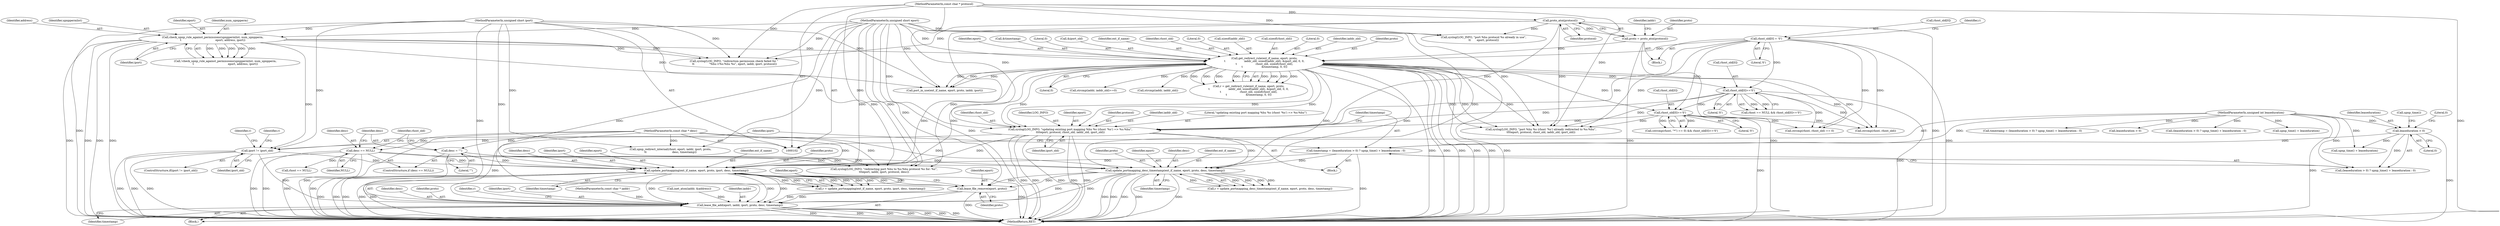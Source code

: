 digraph "0_miniupnp_f321c2066b96d18afa5158dfa2d2873a2957ef38@API" {
"1000279" [label="(Call,lease_file_remove(eport, proto))"];
"1000257" [label="(Call,update_portmapping(ext_if_name, eport, proto, iport, desc, timestamp))"];
"1000170" [label="(Call,get_redirect_rule(ext_if_name, eport, proto,\n\t                      iaddr_old, sizeof(iaddr_old), &iport_old, 0, 0,\n\t                      rhost_old, sizeof(rhost_old),\n\t                      &timestamp, 0, 0))"];
"1000139" [label="(Call,check_upnp_rule_against_permissions(upnppermlist, num_upnpperm,\n\t                                        eport, address, iport))"];
"1000104" [label="(MethodParameterIn,unsigned short eport)"];
"1000106" [label="(MethodParameterIn,unsigned short iport)"];
"1000118" [label="(Call,proto = proto_atoi(protocol))"];
"1000120" [label="(Call,proto_atoi(protocol))"];
"1000107" [label="(MethodParameterIn,const char * protocol)"];
"1000163" [label="(Call,rhost_old[0] = '\0')"];
"1000232" [label="(Call,syslog(LOG_INFO, \"updating existing port mapping %hu %s (rhost '%s') => %s:%hu\",\n\t\t\t\teport, protocol, rhost_old, iaddr_old, iport_old))"];
"1000205" [label="(Call,rhost_old[0]=='\0')"];
"1000219" [label="(Call,rhost_old[0]=='\0')"];
"1000251" [label="(Call,iport != iport_old)"];
"1000157" [label="(Call,desc == NULL)"];
"1000108" [label="(MethodParameterIn,const char * desc)"];
"1000160" [label="(Call,desc = \"\")"];
"1000240" [label="(Call,timestamp = (leaseduration > 0) ? upnp_time() + leaseduration : 0)"];
"1000243" [label="(Call,leaseduration > 0)"];
"1000109" [label="(MethodParameterIn,unsigned int leaseduration)"];
"1000268" [label="(Call,update_portmapping_desc_timestamp(ext_if_name, eport, proto, desc, timestamp))"];
"1000282" [label="(Call,lease_file_add(eport, iaddr, iport, proto, desc, timestamp))"];
"1000108" [label="(MethodParameterIn,const char * desc)"];
"1000249" [label="(Literal,0)"];
"1000109" [label="(MethodParameterIn,unsigned int leaseduration)"];
"1000235" [label="(Identifier,eport)"];
"1000243" [label="(Call,leaseduration > 0)"];
"1000288" [label="(Identifier,timestamp)"];
"1000120" [label="(Call,proto_atoi(protocol))"];
"1000286" [label="(Identifier,proto)"];
"1000180" [label="(Literal,0)"];
"1000293" [label="(Call,syslog(LOG_INFO, \"port %hu %s (rhost '%s') already redirected to %s:%hu\",\n\t\t\t\teport, protocol, rhost_old, iaddr_old, iport_old))"];
"1000187" [label="(Literal,0)"];
"1000175" [label="(Call,sizeof(iaddr_old))"];
"1000352" [label="(MethodReturn,RET)"];
"1000161" [label="(Identifier,desc)"];
"1000158" [label="(Identifier,desc)"];
"1000271" [label="(Identifier,proto)"];
"1000139" [label="(Call,check_upnp_rule_against_permissions(upnppermlist, num_upnpperm,\n\t                                        eport, address, iport))"];
"1000162" [label="(Literal,\"\")"];
"1000104" [label="(MethodParameterIn,unsigned short eport)"];
"1000290" [label="(Identifier,r)"];
"1000285" [label="(Identifier,iport)"];
"1000226" [label="(Call,strcmp(rhost, rhost_old) == 0)"];
"1000307" [label="(Call,port_in_use(ext_if_name, eport, proto, iaddr, iport))"];
"1000206" [label="(Call,rhost_old[0])"];
"1000125" [label="(Identifier,iaddr)"];
"1000182" [label="(Call,sizeof(rhost_old))"];
"1000179" [label="(Literal,0)"];
"1000232" [label="(Call,syslog(LOG_INFO, \"updating existing port mapping %hu %s (rhost '%s') => %s:%hu\",\n\t\t\t\teport, protocol, rhost_old, iaddr_old, iport_old))"];
"1000144" [label="(Identifier,iport)"];
"1000266" [label="(Call,r = update_portmapping_desc_timestamp(ext_if_name, eport, proto, desc, timestamp))"];
"1000205" [label="(Call,rhost_old[0]=='\0')"];
"1000174" [label="(Identifier,iaddr_old)"];
"1000253" [label="(Identifier,iport_old)"];
"1000236" [label="(Identifier,protocol)"];
"1000256" [label="(Identifier,r)"];
"1000118" [label="(Call,proto = proto_atoi(protocol))"];
"1000255" [label="(Call,r = update_portmapping(ext_if_name, eport, proto, iport, desc, timestamp))"];
"1000173" [label="(Identifier,proto)"];
"1000227" [label="(Call,strcmp(rhost, rhost_old))"];
"1000159" [label="(Identifier,NULL)"];
"1000165" [label="(Identifier,rhost_old)"];
"1000246" [label="(Call,upnp_time() + leaseduration)"];
"1000238" [label="(Identifier,iaddr_old)"];
"1000172" [label="(Identifier,eport)"];
"1000259" [label="(Identifier,eport)"];
"1000231" [label="(Block,)"];
"1000344" [label="(Call,upnp_redirect_internal(rhost, eport, iaddr, iport, proto,\n\t\t                              desc, timestamp))"];
"1000280" [label="(Identifier,eport)"];
"1000201" [label="(Call,rhost == NULL && rhost_old[0]=='\0')"];
"1000234" [label="(Literal,\"updating existing port mapping %hu %s (rhost '%s') => %s:%hu\")"];
"1000209" [label="(Literal,'\0')"];
"1000169" [label="(Identifier,r)"];
"1000164" [label="(Call,rhost_old[0])"];
"1000160" [label="(Call,desc = \"\")"];
"1000143" [label="(Identifier,address)"];
"1000105" [label="(MethodParameterIn,const char * iaddr)"];
"1000140" [label="(Identifier,upnppermlist)"];
"1000268" [label="(Call,update_portmapping_desc_timestamp(ext_if_name, eport, proto, desc, timestamp))"];
"1000184" [label="(Call,&timestamp)"];
"1000142" [label="(Identifier,eport)"];
"1000279" [label="(Call,lease_file_remove(eport, proto))"];
"1000244" [label="(Identifier,leaseduration)"];
"1000106" [label="(MethodParameterIn,unsigned short iport)"];
"1000315" [label="(Call,syslog(LOG_INFO, \"port %hu protocol %s already in use\",\n\t\t       eport, protocol))"];
"1000237" [label="(Identifier,rhost_old)"];
"1000110" [label="(Block,)"];
"1000325" [label="(Call,timestamp = (leaseduration > 0) ? upnp_time() + leaseduration : 0)"];
"1000270" [label="(Identifier,eport)"];
"1000240" [label="(Call,timestamp = (leaseduration > 0) ? upnp_time() + leaseduration : 0)"];
"1000141" [label="(Identifier,num_upnpperm)"];
"1000328" [label="(Call,leaseduration > 0)"];
"1000186" [label="(Literal,0)"];
"1000156" [label="(ControlStructure,if (desc == NULL))"];
"1000257" [label="(Call,update_portmapping(ext_if_name, eport, proto, iport, desc, timestamp))"];
"1000263" [label="(Identifier,timestamp)"];
"1000241" [label="(Identifier,timestamp)"];
"1000272" [label="(Identifier,desc)"];
"1000335" [label="(Call,syslog(LOG_INFO, \"redirecting port %hu to %s:%hu protocol %s for: %s\",\n\t\t\teport, iaddr, iport, protocol, desc))"];
"1000239" [label="(Identifier,iport_old)"];
"1000195" [label="(Call,strcmp(iaddr, iaddr_old)==0)"];
"1000107" [label="(MethodParameterIn,const char * protocol)"];
"1000177" [label="(Call,&iport_old)"];
"1000233" [label="(Identifier,LOG_INFO)"];
"1000252" [label="(Identifier,iport)"];
"1000171" [label="(Identifier,ext_if_name)"];
"1000202" [label="(Call,rhost == NULL)"];
"1000146" [label="(Call,syslog(LOG_INFO, \"redirection permission check failed for \"\n \t\t                 \"%hu->%s:%hu %s\", eport, iaddr, iport, protocol))"];
"1000327" [label="(Call,(leaseduration > 0) ? upnp_time() + leaseduration : 0)"];
"1000283" [label="(Identifier,eport)"];
"1000247" [label="(Call,upnp_time())"];
"1000138" [label="(Call,!check_upnp_rule_against_permissions(upnppermlist, num_upnpperm,\n\t                                        eport, address, iport))"];
"1000220" [label="(Call,rhost_old[0])"];
"1000219" [label="(Call,rhost_old[0]=='\0')"];
"1000170" [label="(Call,get_redirect_rule(ext_if_name, eport, proto,\n\t                      iaddr_old, sizeof(iaddr_old), &iport_old, 0, 0,\n\t                      rhost_old, sizeof(rhost_old),\n\t                      &timestamp, 0, 0))"];
"1000267" [label="(Identifier,r)"];
"1000163" [label="(Call,rhost_old[0] = '\0')"];
"1000223" [label="(Literal,'\0')"];
"1000278" [label="(Block,)"];
"1000157" [label="(Call,desc == NULL)"];
"1000242" [label="(Call,(leaseduration > 0) ? upnp_time() + leaseduration : 0)"];
"1000251" [label="(Call,iport != iport_old)"];
"1000167" [label="(Literal,'\0')"];
"1000196" [label="(Call,strcmp(iaddr, iaddr_old))"];
"1000119" [label="(Identifier,proto)"];
"1000124" [label="(Call,inet_aton(iaddr, &address))"];
"1000213" [label="(Call,(strcmp(rhost, \"*\") == 0) && rhost_old[0]=='\0')"];
"1000258" [label="(Identifier,ext_if_name)"];
"1000284" [label="(Identifier,iaddr)"];
"1000260" [label="(Identifier,proto)"];
"1000262" [label="(Identifier,desc)"];
"1000168" [label="(Call,r = get_redirect_rule(ext_if_name, eport, proto,\n\t                      iaddr_old, sizeof(iaddr_old), &iport_old, 0, 0,\n\t                      rhost_old, sizeof(rhost_old),\n\t                      &timestamp, 0, 0))"];
"1000281" [label="(Identifier,proto)"];
"1000269" [label="(Identifier,ext_if_name)"];
"1000282" [label="(Call,lease_file_add(eport, iaddr, iport, proto, desc, timestamp))"];
"1000287" [label="(Identifier,desc)"];
"1000273" [label="(Identifier,timestamp)"];
"1000261" [label="(Identifier,iport)"];
"1000181" [label="(Identifier,rhost_old)"];
"1000245" [label="(Literal,0)"];
"1000250" [label="(ControlStructure,if(iport != iport_old))"];
"1000331" [label="(Call,upnp_time() + leaseduration)"];
"1000121" [label="(Identifier,protocol)"];
"1000279" -> "1000278"  [label="AST: "];
"1000279" -> "1000281"  [label="CFG: "];
"1000280" -> "1000279"  [label="AST: "];
"1000281" -> "1000279"  [label="AST: "];
"1000283" -> "1000279"  [label="CFG: "];
"1000279" -> "1000352"  [label="DDG: "];
"1000257" -> "1000279"  [label="DDG: "];
"1000257" -> "1000279"  [label="DDG: "];
"1000268" -> "1000279"  [label="DDG: "];
"1000268" -> "1000279"  [label="DDG: "];
"1000104" -> "1000279"  [label="DDG: "];
"1000279" -> "1000282"  [label="DDG: "];
"1000279" -> "1000282"  [label="DDG: "];
"1000257" -> "1000255"  [label="AST: "];
"1000257" -> "1000263"  [label="CFG: "];
"1000258" -> "1000257"  [label="AST: "];
"1000259" -> "1000257"  [label="AST: "];
"1000260" -> "1000257"  [label="AST: "];
"1000261" -> "1000257"  [label="AST: "];
"1000262" -> "1000257"  [label="AST: "];
"1000263" -> "1000257"  [label="AST: "];
"1000255" -> "1000257"  [label="CFG: "];
"1000257" -> "1000352"  [label="DDG: "];
"1000257" -> "1000352"  [label="DDG: "];
"1000257" -> "1000352"  [label="DDG: "];
"1000257" -> "1000352"  [label="DDG: "];
"1000257" -> "1000352"  [label="DDG: "];
"1000257" -> "1000352"  [label="DDG: "];
"1000257" -> "1000255"  [label="DDG: "];
"1000257" -> "1000255"  [label="DDG: "];
"1000257" -> "1000255"  [label="DDG: "];
"1000257" -> "1000255"  [label="DDG: "];
"1000257" -> "1000255"  [label="DDG: "];
"1000257" -> "1000255"  [label="DDG: "];
"1000170" -> "1000257"  [label="DDG: "];
"1000170" -> "1000257"  [label="DDG: "];
"1000232" -> "1000257"  [label="DDG: "];
"1000104" -> "1000257"  [label="DDG: "];
"1000251" -> "1000257"  [label="DDG: "];
"1000106" -> "1000257"  [label="DDG: "];
"1000157" -> "1000257"  [label="DDG: "];
"1000160" -> "1000257"  [label="DDG: "];
"1000108" -> "1000257"  [label="DDG: "];
"1000240" -> "1000257"  [label="DDG: "];
"1000257" -> "1000282"  [label="DDG: "];
"1000257" -> "1000282"  [label="DDG: "];
"1000257" -> "1000282"  [label="DDG: "];
"1000170" -> "1000168"  [label="AST: "];
"1000170" -> "1000187"  [label="CFG: "];
"1000171" -> "1000170"  [label="AST: "];
"1000172" -> "1000170"  [label="AST: "];
"1000173" -> "1000170"  [label="AST: "];
"1000174" -> "1000170"  [label="AST: "];
"1000175" -> "1000170"  [label="AST: "];
"1000177" -> "1000170"  [label="AST: "];
"1000179" -> "1000170"  [label="AST: "];
"1000180" -> "1000170"  [label="AST: "];
"1000181" -> "1000170"  [label="AST: "];
"1000182" -> "1000170"  [label="AST: "];
"1000184" -> "1000170"  [label="AST: "];
"1000186" -> "1000170"  [label="AST: "];
"1000187" -> "1000170"  [label="AST: "];
"1000168" -> "1000170"  [label="CFG: "];
"1000170" -> "1000352"  [label="DDG: "];
"1000170" -> "1000352"  [label="DDG: "];
"1000170" -> "1000352"  [label="DDG: "];
"1000170" -> "1000352"  [label="DDG: "];
"1000170" -> "1000352"  [label="DDG: "];
"1000170" -> "1000352"  [label="DDG: "];
"1000170" -> "1000168"  [label="DDG: "];
"1000170" -> "1000168"  [label="DDG: "];
"1000170" -> "1000168"  [label="DDG: "];
"1000170" -> "1000168"  [label="DDG: "];
"1000170" -> "1000168"  [label="DDG: "];
"1000170" -> "1000168"  [label="DDG: "];
"1000170" -> "1000168"  [label="DDG: "];
"1000170" -> "1000168"  [label="DDG: "];
"1000139" -> "1000170"  [label="DDG: "];
"1000104" -> "1000170"  [label="DDG: "];
"1000118" -> "1000170"  [label="DDG: "];
"1000163" -> "1000170"  [label="DDG: "];
"1000170" -> "1000195"  [label="DDG: "];
"1000170" -> "1000196"  [label="DDG: "];
"1000170" -> "1000205"  [label="DDG: "];
"1000170" -> "1000219"  [label="DDG: "];
"1000170" -> "1000226"  [label="DDG: "];
"1000170" -> "1000227"  [label="DDG: "];
"1000170" -> "1000232"  [label="DDG: "];
"1000170" -> "1000232"  [label="DDG: "];
"1000170" -> "1000232"  [label="DDG: "];
"1000170" -> "1000268"  [label="DDG: "];
"1000170" -> "1000268"  [label="DDG: "];
"1000170" -> "1000293"  [label="DDG: "];
"1000170" -> "1000293"  [label="DDG: "];
"1000170" -> "1000293"  [label="DDG: "];
"1000170" -> "1000307"  [label="DDG: "];
"1000170" -> "1000307"  [label="DDG: "];
"1000170" -> "1000307"  [label="DDG: "];
"1000139" -> "1000138"  [label="AST: "];
"1000139" -> "1000144"  [label="CFG: "];
"1000140" -> "1000139"  [label="AST: "];
"1000141" -> "1000139"  [label="AST: "];
"1000142" -> "1000139"  [label="AST: "];
"1000143" -> "1000139"  [label="AST: "];
"1000144" -> "1000139"  [label="AST: "];
"1000138" -> "1000139"  [label="CFG: "];
"1000139" -> "1000352"  [label="DDG: "];
"1000139" -> "1000352"  [label="DDG: "];
"1000139" -> "1000352"  [label="DDG: "];
"1000139" -> "1000352"  [label="DDG: "];
"1000139" -> "1000138"  [label="DDG: "];
"1000139" -> "1000138"  [label="DDG: "];
"1000139" -> "1000138"  [label="DDG: "];
"1000139" -> "1000138"  [label="DDG: "];
"1000139" -> "1000138"  [label="DDG: "];
"1000104" -> "1000139"  [label="DDG: "];
"1000106" -> "1000139"  [label="DDG: "];
"1000139" -> "1000146"  [label="DDG: "];
"1000139" -> "1000146"  [label="DDG: "];
"1000139" -> "1000251"  [label="DDG: "];
"1000139" -> "1000307"  [label="DDG: "];
"1000104" -> "1000102"  [label="AST: "];
"1000104" -> "1000352"  [label="DDG: "];
"1000104" -> "1000146"  [label="DDG: "];
"1000104" -> "1000232"  [label="DDG: "];
"1000104" -> "1000268"  [label="DDG: "];
"1000104" -> "1000282"  [label="DDG: "];
"1000104" -> "1000293"  [label="DDG: "];
"1000104" -> "1000307"  [label="DDG: "];
"1000104" -> "1000315"  [label="DDG: "];
"1000104" -> "1000335"  [label="DDG: "];
"1000104" -> "1000344"  [label="DDG: "];
"1000106" -> "1000102"  [label="AST: "];
"1000106" -> "1000352"  [label="DDG: "];
"1000106" -> "1000146"  [label="DDG: "];
"1000106" -> "1000251"  [label="DDG: "];
"1000106" -> "1000282"  [label="DDG: "];
"1000106" -> "1000307"  [label="DDG: "];
"1000106" -> "1000335"  [label="DDG: "];
"1000106" -> "1000344"  [label="DDG: "];
"1000118" -> "1000110"  [label="AST: "];
"1000118" -> "1000120"  [label="CFG: "];
"1000119" -> "1000118"  [label="AST: "];
"1000120" -> "1000118"  [label="AST: "];
"1000125" -> "1000118"  [label="CFG: "];
"1000118" -> "1000352"  [label="DDG: "];
"1000118" -> "1000352"  [label="DDG: "];
"1000120" -> "1000118"  [label="DDG: "];
"1000120" -> "1000121"  [label="CFG: "];
"1000121" -> "1000120"  [label="AST: "];
"1000120" -> "1000352"  [label="DDG: "];
"1000107" -> "1000120"  [label="DDG: "];
"1000120" -> "1000146"  [label="DDG: "];
"1000120" -> "1000232"  [label="DDG: "];
"1000120" -> "1000293"  [label="DDG: "];
"1000120" -> "1000315"  [label="DDG: "];
"1000120" -> "1000335"  [label="DDG: "];
"1000107" -> "1000102"  [label="AST: "];
"1000107" -> "1000352"  [label="DDG: "];
"1000107" -> "1000146"  [label="DDG: "];
"1000107" -> "1000232"  [label="DDG: "];
"1000107" -> "1000293"  [label="DDG: "];
"1000107" -> "1000315"  [label="DDG: "];
"1000107" -> "1000335"  [label="DDG: "];
"1000163" -> "1000110"  [label="AST: "];
"1000163" -> "1000167"  [label="CFG: "];
"1000164" -> "1000163"  [label="AST: "];
"1000167" -> "1000163"  [label="AST: "];
"1000169" -> "1000163"  [label="CFG: "];
"1000163" -> "1000352"  [label="DDG: "];
"1000163" -> "1000205"  [label="DDG: "];
"1000163" -> "1000219"  [label="DDG: "];
"1000163" -> "1000226"  [label="DDG: "];
"1000163" -> "1000227"  [label="DDG: "];
"1000163" -> "1000232"  [label="DDG: "];
"1000163" -> "1000293"  [label="DDG: "];
"1000232" -> "1000231"  [label="AST: "];
"1000232" -> "1000239"  [label="CFG: "];
"1000233" -> "1000232"  [label="AST: "];
"1000234" -> "1000232"  [label="AST: "];
"1000235" -> "1000232"  [label="AST: "];
"1000236" -> "1000232"  [label="AST: "];
"1000237" -> "1000232"  [label="AST: "];
"1000238" -> "1000232"  [label="AST: "];
"1000239" -> "1000232"  [label="AST: "];
"1000241" -> "1000232"  [label="CFG: "];
"1000232" -> "1000352"  [label="DDG: "];
"1000232" -> "1000352"  [label="DDG: "];
"1000232" -> "1000352"  [label="DDG: "];
"1000232" -> "1000352"  [label="DDG: "];
"1000232" -> "1000352"  [label="DDG: "];
"1000205" -> "1000232"  [label="DDG: "];
"1000219" -> "1000232"  [label="DDG: "];
"1000232" -> "1000251"  [label="DDG: "];
"1000232" -> "1000268"  [label="DDG: "];
"1000205" -> "1000201"  [label="AST: "];
"1000205" -> "1000209"  [label="CFG: "];
"1000206" -> "1000205"  [label="AST: "];
"1000209" -> "1000205"  [label="AST: "];
"1000201" -> "1000205"  [label="CFG: "];
"1000205" -> "1000352"  [label="DDG: "];
"1000205" -> "1000201"  [label="DDG: "];
"1000205" -> "1000201"  [label="DDG: "];
"1000205" -> "1000219"  [label="DDG: "];
"1000205" -> "1000226"  [label="DDG: "];
"1000205" -> "1000227"  [label="DDG: "];
"1000205" -> "1000293"  [label="DDG: "];
"1000219" -> "1000213"  [label="AST: "];
"1000219" -> "1000223"  [label="CFG: "];
"1000220" -> "1000219"  [label="AST: "];
"1000223" -> "1000219"  [label="AST: "];
"1000213" -> "1000219"  [label="CFG: "];
"1000219" -> "1000352"  [label="DDG: "];
"1000219" -> "1000213"  [label="DDG: "];
"1000219" -> "1000213"  [label="DDG: "];
"1000219" -> "1000226"  [label="DDG: "];
"1000219" -> "1000227"  [label="DDG: "];
"1000219" -> "1000293"  [label="DDG: "];
"1000251" -> "1000250"  [label="AST: "];
"1000251" -> "1000253"  [label="CFG: "];
"1000252" -> "1000251"  [label="AST: "];
"1000253" -> "1000251"  [label="AST: "];
"1000256" -> "1000251"  [label="CFG: "];
"1000267" -> "1000251"  [label="CFG: "];
"1000251" -> "1000352"  [label="DDG: "];
"1000251" -> "1000352"  [label="DDG: "];
"1000251" -> "1000352"  [label="DDG: "];
"1000251" -> "1000282"  [label="DDG: "];
"1000157" -> "1000156"  [label="AST: "];
"1000157" -> "1000159"  [label="CFG: "];
"1000158" -> "1000157"  [label="AST: "];
"1000159" -> "1000157"  [label="AST: "];
"1000161" -> "1000157"  [label="CFG: "];
"1000165" -> "1000157"  [label="CFG: "];
"1000157" -> "1000352"  [label="DDG: "];
"1000157" -> "1000352"  [label="DDG: "];
"1000157" -> "1000352"  [label="DDG: "];
"1000108" -> "1000157"  [label="DDG: "];
"1000157" -> "1000202"  [label="DDG: "];
"1000157" -> "1000268"  [label="DDG: "];
"1000157" -> "1000335"  [label="DDG: "];
"1000108" -> "1000102"  [label="AST: "];
"1000108" -> "1000352"  [label="DDG: "];
"1000108" -> "1000160"  [label="DDG: "];
"1000108" -> "1000268"  [label="DDG: "];
"1000108" -> "1000282"  [label="DDG: "];
"1000108" -> "1000335"  [label="DDG: "];
"1000108" -> "1000344"  [label="DDG: "];
"1000160" -> "1000156"  [label="AST: "];
"1000160" -> "1000162"  [label="CFG: "];
"1000161" -> "1000160"  [label="AST: "];
"1000162" -> "1000160"  [label="AST: "];
"1000165" -> "1000160"  [label="CFG: "];
"1000160" -> "1000352"  [label="DDG: "];
"1000160" -> "1000268"  [label="DDG: "];
"1000160" -> "1000335"  [label="DDG: "];
"1000240" -> "1000231"  [label="AST: "];
"1000240" -> "1000242"  [label="CFG: "];
"1000241" -> "1000240"  [label="AST: "];
"1000242" -> "1000240"  [label="AST: "];
"1000252" -> "1000240"  [label="CFG: "];
"1000240" -> "1000352"  [label="DDG: "];
"1000243" -> "1000240"  [label="DDG: "];
"1000109" -> "1000240"  [label="DDG: "];
"1000240" -> "1000268"  [label="DDG: "];
"1000243" -> "1000242"  [label="AST: "];
"1000243" -> "1000245"  [label="CFG: "];
"1000244" -> "1000243"  [label="AST: "];
"1000245" -> "1000243"  [label="AST: "];
"1000247" -> "1000243"  [label="CFG: "];
"1000249" -> "1000243"  [label="CFG: "];
"1000243" -> "1000352"  [label="DDG: "];
"1000109" -> "1000243"  [label="DDG: "];
"1000243" -> "1000242"  [label="DDG: "];
"1000243" -> "1000246"  [label="DDG: "];
"1000109" -> "1000102"  [label="AST: "];
"1000109" -> "1000352"  [label="DDG: "];
"1000109" -> "1000242"  [label="DDG: "];
"1000109" -> "1000246"  [label="DDG: "];
"1000109" -> "1000325"  [label="DDG: "];
"1000109" -> "1000328"  [label="DDG: "];
"1000109" -> "1000327"  [label="DDG: "];
"1000109" -> "1000331"  [label="DDG: "];
"1000268" -> "1000266"  [label="AST: "];
"1000268" -> "1000273"  [label="CFG: "];
"1000269" -> "1000268"  [label="AST: "];
"1000270" -> "1000268"  [label="AST: "];
"1000271" -> "1000268"  [label="AST: "];
"1000272" -> "1000268"  [label="AST: "];
"1000273" -> "1000268"  [label="AST: "];
"1000266" -> "1000268"  [label="CFG: "];
"1000268" -> "1000352"  [label="DDG: "];
"1000268" -> "1000352"  [label="DDG: "];
"1000268" -> "1000352"  [label="DDG: "];
"1000268" -> "1000352"  [label="DDG: "];
"1000268" -> "1000352"  [label="DDG: "];
"1000268" -> "1000266"  [label="DDG: "];
"1000268" -> "1000266"  [label="DDG: "];
"1000268" -> "1000266"  [label="DDG: "];
"1000268" -> "1000266"  [label="DDG: "];
"1000268" -> "1000266"  [label="DDG: "];
"1000268" -> "1000282"  [label="DDG: "];
"1000268" -> "1000282"  [label="DDG: "];
"1000282" -> "1000278"  [label="AST: "];
"1000282" -> "1000288"  [label="CFG: "];
"1000283" -> "1000282"  [label="AST: "];
"1000284" -> "1000282"  [label="AST: "];
"1000285" -> "1000282"  [label="AST: "];
"1000286" -> "1000282"  [label="AST: "];
"1000287" -> "1000282"  [label="AST: "];
"1000288" -> "1000282"  [label="AST: "];
"1000290" -> "1000282"  [label="CFG: "];
"1000282" -> "1000352"  [label="DDG: "];
"1000282" -> "1000352"  [label="DDG: "];
"1000282" -> "1000352"  [label="DDG: "];
"1000282" -> "1000352"  [label="DDG: "];
"1000282" -> "1000352"  [label="DDG: "];
"1000282" -> "1000352"  [label="DDG: "];
"1000282" -> "1000352"  [label="DDG: "];
"1000105" -> "1000282"  [label="DDG: "];
"1000124" -> "1000282"  [label="DDG: "];
}
